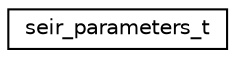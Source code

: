 digraph "Graphical Class Hierarchy"
{
 // LATEX_PDF_SIZE
  edge [fontname="Helvetica",fontsize="10",labelfontname="Helvetica",labelfontsize="10"];
  node [fontname="Helvetica",fontsize="10",shape=record];
  rankdir="LR";
  Node0 [label="seir_parameters_t",height=0.2,width=0.4,color="black", fillcolor="white", style="filled",URL="$structseir__parameters__t.html",tooltip="SEIR process parameters."];
}
